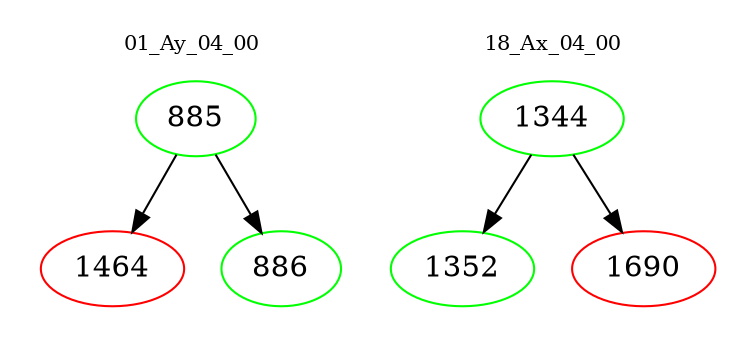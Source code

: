 digraph{
subgraph cluster_0 {
color = white
label = "01_Ay_04_00";
fontsize=10;
T0_885 [label="885", color="green"]
T0_885 -> T0_1464 [color="black"]
T0_1464 [label="1464", color="red"]
T0_885 -> T0_886 [color="black"]
T0_886 [label="886", color="green"]
}
subgraph cluster_1 {
color = white
label = "18_Ax_04_00";
fontsize=10;
T1_1344 [label="1344", color="green"]
T1_1344 -> T1_1352 [color="black"]
T1_1352 [label="1352", color="green"]
T1_1344 -> T1_1690 [color="black"]
T1_1690 [label="1690", color="red"]
}
}
